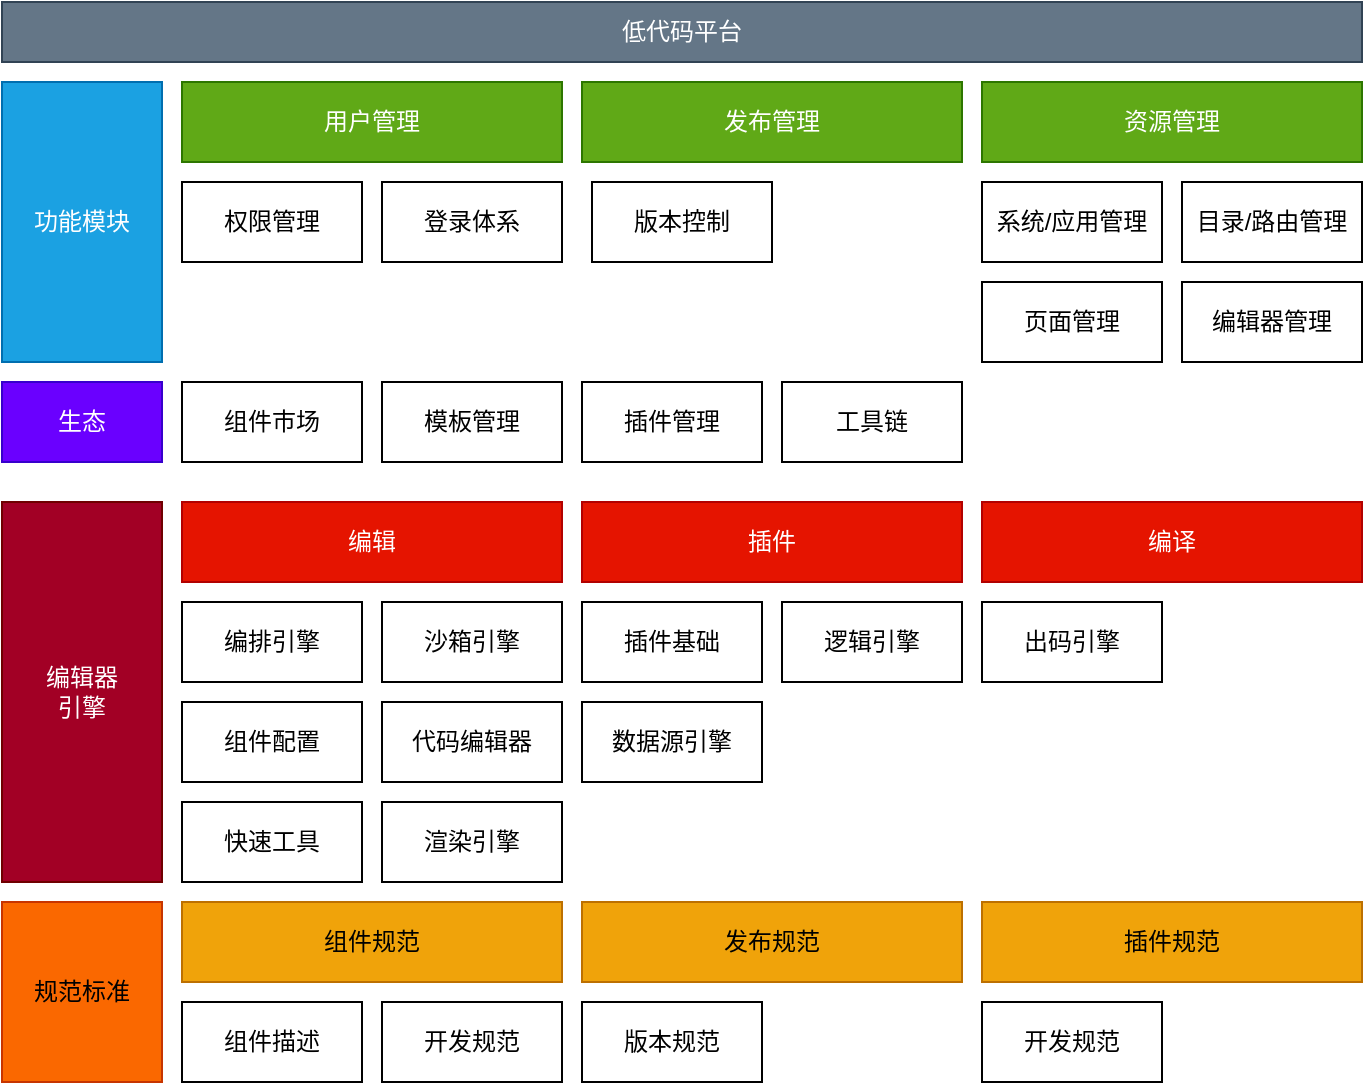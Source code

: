 <mxfile>
    <diagram id="JgBYPB90txmBOC6XWlv6" name="第 1 页">
        <mxGraphModel dx="1130" dy="478" grid="1" gridSize="10" guides="1" tooltips="1" connect="1" arrows="1" fold="1" page="1" pageScale="1" pageWidth="1200" pageHeight="1920" math="0" shadow="0">
            <root>
                <mxCell id="0"/>
                <mxCell id="1" parent="0"/>
                <mxCell id="10" value="功能模块" style="rounded=0;whiteSpace=wrap;html=1;fillColor=#1ba1e2;fontColor=#ffffff;strokeColor=#006EAF;" vertex="1" parent="1">
                    <mxGeometry x="160" y="80" width="80" height="140" as="geometry"/>
                </mxCell>
                <mxCell id="11" value="编辑器&lt;br&gt;引擎" style="rounded=0;whiteSpace=wrap;html=1;fillColor=#a20025;fontColor=#ffffff;strokeColor=#6F0000;" vertex="1" parent="1">
                    <mxGeometry x="160" y="290" width="80" height="190" as="geometry"/>
                </mxCell>
                <mxCell id="12" value="编辑" style="rounded=0;whiteSpace=wrap;html=1;fillColor=#e51400;fontColor=#ffffff;strokeColor=#B20000;" vertex="1" parent="1">
                    <mxGeometry x="250" y="290" width="190" height="40" as="geometry"/>
                </mxCell>
                <mxCell id="13" value="编译" style="rounded=0;whiteSpace=wrap;html=1;fillColor=#e51400;fontColor=#ffffff;strokeColor=#B20000;" vertex="1" parent="1">
                    <mxGeometry x="650" y="290" width="190" height="40" as="geometry"/>
                </mxCell>
                <mxCell id="14" value="组件规范" style="rounded=0;whiteSpace=wrap;html=1;fillColor=#f0a30a;fontColor=#000000;strokeColor=#BD7000;" vertex="1" parent="1">
                    <mxGeometry x="250" y="490" width="190" height="40" as="geometry"/>
                </mxCell>
                <mxCell id="15" value="权限管理" style="rounded=0;whiteSpace=wrap;html=1;" vertex="1" parent="1">
                    <mxGeometry x="250" y="130" width="90" height="40" as="geometry"/>
                </mxCell>
                <mxCell id="16" value="用户管理" style="rounded=0;whiteSpace=wrap;html=1;fillColor=#60a917;fontColor=#ffffff;strokeColor=#2D7600;" vertex="1" parent="1">
                    <mxGeometry x="250" y="80" width="190" height="40" as="geometry"/>
                </mxCell>
                <mxCell id="17" value="版本控制" style="rounded=0;whiteSpace=wrap;html=1;" vertex="1" parent="1">
                    <mxGeometry x="455" y="130" width="90" height="40" as="geometry"/>
                </mxCell>
                <mxCell id="18" value="发布管理" style="rounded=0;whiteSpace=wrap;html=1;fillColor=#60a917;fontColor=#ffffff;strokeColor=#2D7600;" vertex="1" parent="1">
                    <mxGeometry x="450" y="80" width="190" height="40" as="geometry"/>
                </mxCell>
                <mxCell id="19" value="出码引擎" style="rounded=0;whiteSpace=wrap;html=1;" vertex="1" parent="1">
                    <mxGeometry x="650" y="340" width="90" height="40" as="geometry"/>
                </mxCell>
                <mxCell id="20" value="组件市场" style="rounded=0;whiteSpace=wrap;html=1;" vertex="1" parent="1">
                    <mxGeometry x="250" y="230" width="90" height="40" as="geometry"/>
                </mxCell>
                <mxCell id="22" value="规范标准" style="rounded=0;whiteSpace=wrap;html=1;fillColor=#fa6800;fontColor=#000000;strokeColor=#C73500;" vertex="1" parent="1">
                    <mxGeometry x="160" y="490" width="80" height="90" as="geometry"/>
                </mxCell>
                <mxCell id="24" value="编排引擎" style="rounded=0;whiteSpace=wrap;html=1;" vertex="1" parent="1">
                    <mxGeometry x="250" y="340" width="90" height="40" as="geometry"/>
                </mxCell>
                <mxCell id="25" value="渲染引擎" style="rounded=0;whiteSpace=wrap;html=1;" vertex="1" parent="1">
                    <mxGeometry x="350" y="440" width="90" height="40" as="geometry"/>
                </mxCell>
                <mxCell id="26" value="快速工具" style="rounded=0;whiteSpace=wrap;html=1;" vertex="1" parent="1">
                    <mxGeometry x="250" y="440" width="90" height="40" as="geometry"/>
                </mxCell>
                <mxCell id="27" value="组件描述" style="rounded=0;whiteSpace=wrap;html=1;" vertex="1" parent="1">
                    <mxGeometry x="250" y="540" width="90" height="40" as="geometry"/>
                </mxCell>
                <mxCell id="28" value="开发规范" style="rounded=0;whiteSpace=wrap;html=1;" vertex="1" parent="1">
                    <mxGeometry x="350" y="540" width="90" height="40" as="geometry"/>
                </mxCell>
                <mxCell id="29" value="低代码平台" style="rounded=0;whiteSpace=wrap;html=1;fillColor=#647687;strokeColor=#314354;fontColor=#ffffff;" vertex="1" parent="1">
                    <mxGeometry x="160" y="40" width="680" height="30" as="geometry"/>
                </mxCell>
                <mxCell id="32" value="模板管理" style="rounded=0;whiteSpace=wrap;html=1;" vertex="1" parent="1">
                    <mxGeometry x="350" y="230" width="90" height="40" as="geometry"/>
                </mxCell>
                <mxCell id="33" value="生态" style="rounded=0;whiteSpace=wrap;html=1;fillColor=#6a00ff;fontColor=#ffffff;strokeColor=#3700CC;" vertex="1" parent="1">
                    <mxGeometry x="160" y="230" width="80" height="40" as="geometry"/>
                </mxCell>
                <mxCell id="34" value="插件管理" style="rounded=0;whiteSpace=wrap;html=1;" vertex="1" parent="1">
                    <mxGeometry x="450" y="230" width="90" height="40" as="geometry"/>
                </mxCell>
                <mxCell id="35" value="工具链" style="rounded=0;whiteSpace=wrap;html=1;" vertex="1" parent="1">
                    <mxGeometry x="550" y="230" width="90" height="40" as="geometry"/>
                </mxCell>
                <mxCell id="36" value="资源管理" style="rounded=0;whiteSpace=wrap;html=1;fillColor=#60a917;fontColor=#ffffff;strokeColor=#2D7600;" vertex="1" parent="1">
                    <mxGeometry x="650" y="80" width="190" height="40" as="geometry"/>
                </mxCell>
                <mxCell id="38" value="发布规范" style="rounded=0;whiteSpace=wrap;html=1;fillColor=#f0a30a;fontColor=#000000;strokeColor=#BD7000;" vertex="1" parent="1">
                    <mxGeometry x="450" y="490" width="190" height="40" as="geometry"/>
                </mxCell>
                <mxCell id="39" value="插件规范" style="rounded=0;whiteSpace=wrap;html=1;fillColor=#f0a30a;fontColor=#000000;strokeColor=#BD7000;" vertex="1" parent="1">
                    <mxGeometry x="650" y="490" width="190" height="40" as="geometry"/>
                </mxCell>
                <mxCell id="40" value="插件" style="rounded=0;whiteSpace=wrap;html=1;fillColor=#e51400;fontColor=#ffffff;strokeColor=#B20000;" vertex="1" parent="1">
                    <mxGeometry x="450" y="290" width="190" height="40" as="geometry"/>
                </mxCell>
                <mxCell id="42" value="数据源引擎" style="rounded=0;whiteSpace=wrap;html=1;" vertex="1" parent="1">
                    <mxGeometry x="450" y="390" width="90" height="40" as="geometry"/>
                </mxCell>
                <mxCell id="43" value="逻辑引擎" style="rounded=0;whiteSpace=wrap;html=1;" vertex="1" parent="1">
                    <mxGeometry x="550" y="340" width="90" height="40" as="geometry"/>
                </mxCell>
                <mxCell id="44" value="系统/应用管理" style="rounded=0;whiteSpace=wrap;html=1;" vertex="1" parent="1">
                    <mxGeometry x="650" y="130" width="90" height="40" as="geometry"/>
                </mxCell>
                <mxCell id="45" value="页面管理" style="rounded=0;whiteSpace=wrap;html=1;" vertex="1" parent="1">
                    <mxGeometry x="650" y="180" width="90" height="40" as="geometry"/>
                </mxCell>
                <mxCell id="47" value="目录/路由管理" style="rounded=0;whiteSpace=wrap;html=1;" vertex="1" parent="1">
                    <mxGeometry x="750" y="130" width="90" height="40" as="geometry"/>
                </mxCell>
                <mxCell id="48" value="版本规范" style="rounded=0;whiteSpace=wrap;html=1;" vertex="1" parent="1">
                    <mxGeometry x="450" y="540" width="90" height="40" as="geometry"/>
                </mxCell>
                <mxCell id="49" value="开发规范" style="rounded=0;whiteSpace=wrap;html=1;" vertex="1" parent="1">
                    <mxGeometry x="650" y="540" width="90" height="40" as="geometry"/>
                </mxCell>
                <mxCell id="50" value="沙箱引擎" style="rounded=0;whiteSpace=wrap;html=1;" vertex="1" parent="1">
                    <mxGeometry x="350" y="340" width="90" height="40" as="geometry"/>
                </mxCell>
                <mxCell id="51" value="组件配置" style="rounded=0;whiteSpace=wrap;html=1;" vertex="1" parent="1">
                    <mxGeometry x="250" y="390" width="90" height="40" as="geometry"/>
                </mxCell>
                <mxCell id="52" value="插件基础" style="rounded=0;whiteSpace=wrap;html=1;" vertex="1" parent="1">
                    <mxGeometry x="450" y="340" width="90" height="40" as="geometry"/>
                </mxCell>
                <mxCell id="53" value="代码编辑器" style="rounded=0;whiteSpace=wrap;html=1;" vertex="1" parent="1">
                    <mxGeometry x="350" y="390" width="90" height="40" as="geometry"/>
                </mxCell>
                <mxCell id="54" value="编辑器管理" style="rounded=0;whiteSpace=wrap;html=1;" vertex="1" parent="1">
                    <mxGeometry x="750" y="180" width="90" height="40" as="geometry"/>
                </mxCell>
                <mxCell id="56" value="登录体系" style="rounded=0;whiteSpace=wrap;html=1;" vertex="1" parent="1">
                    <mxGeometry x="350" y="130" width="90" height="40" as="geometry"/>
                </mxCell>
            </root>
        </mxGraphModel>
    </diagram>
</mxfile>